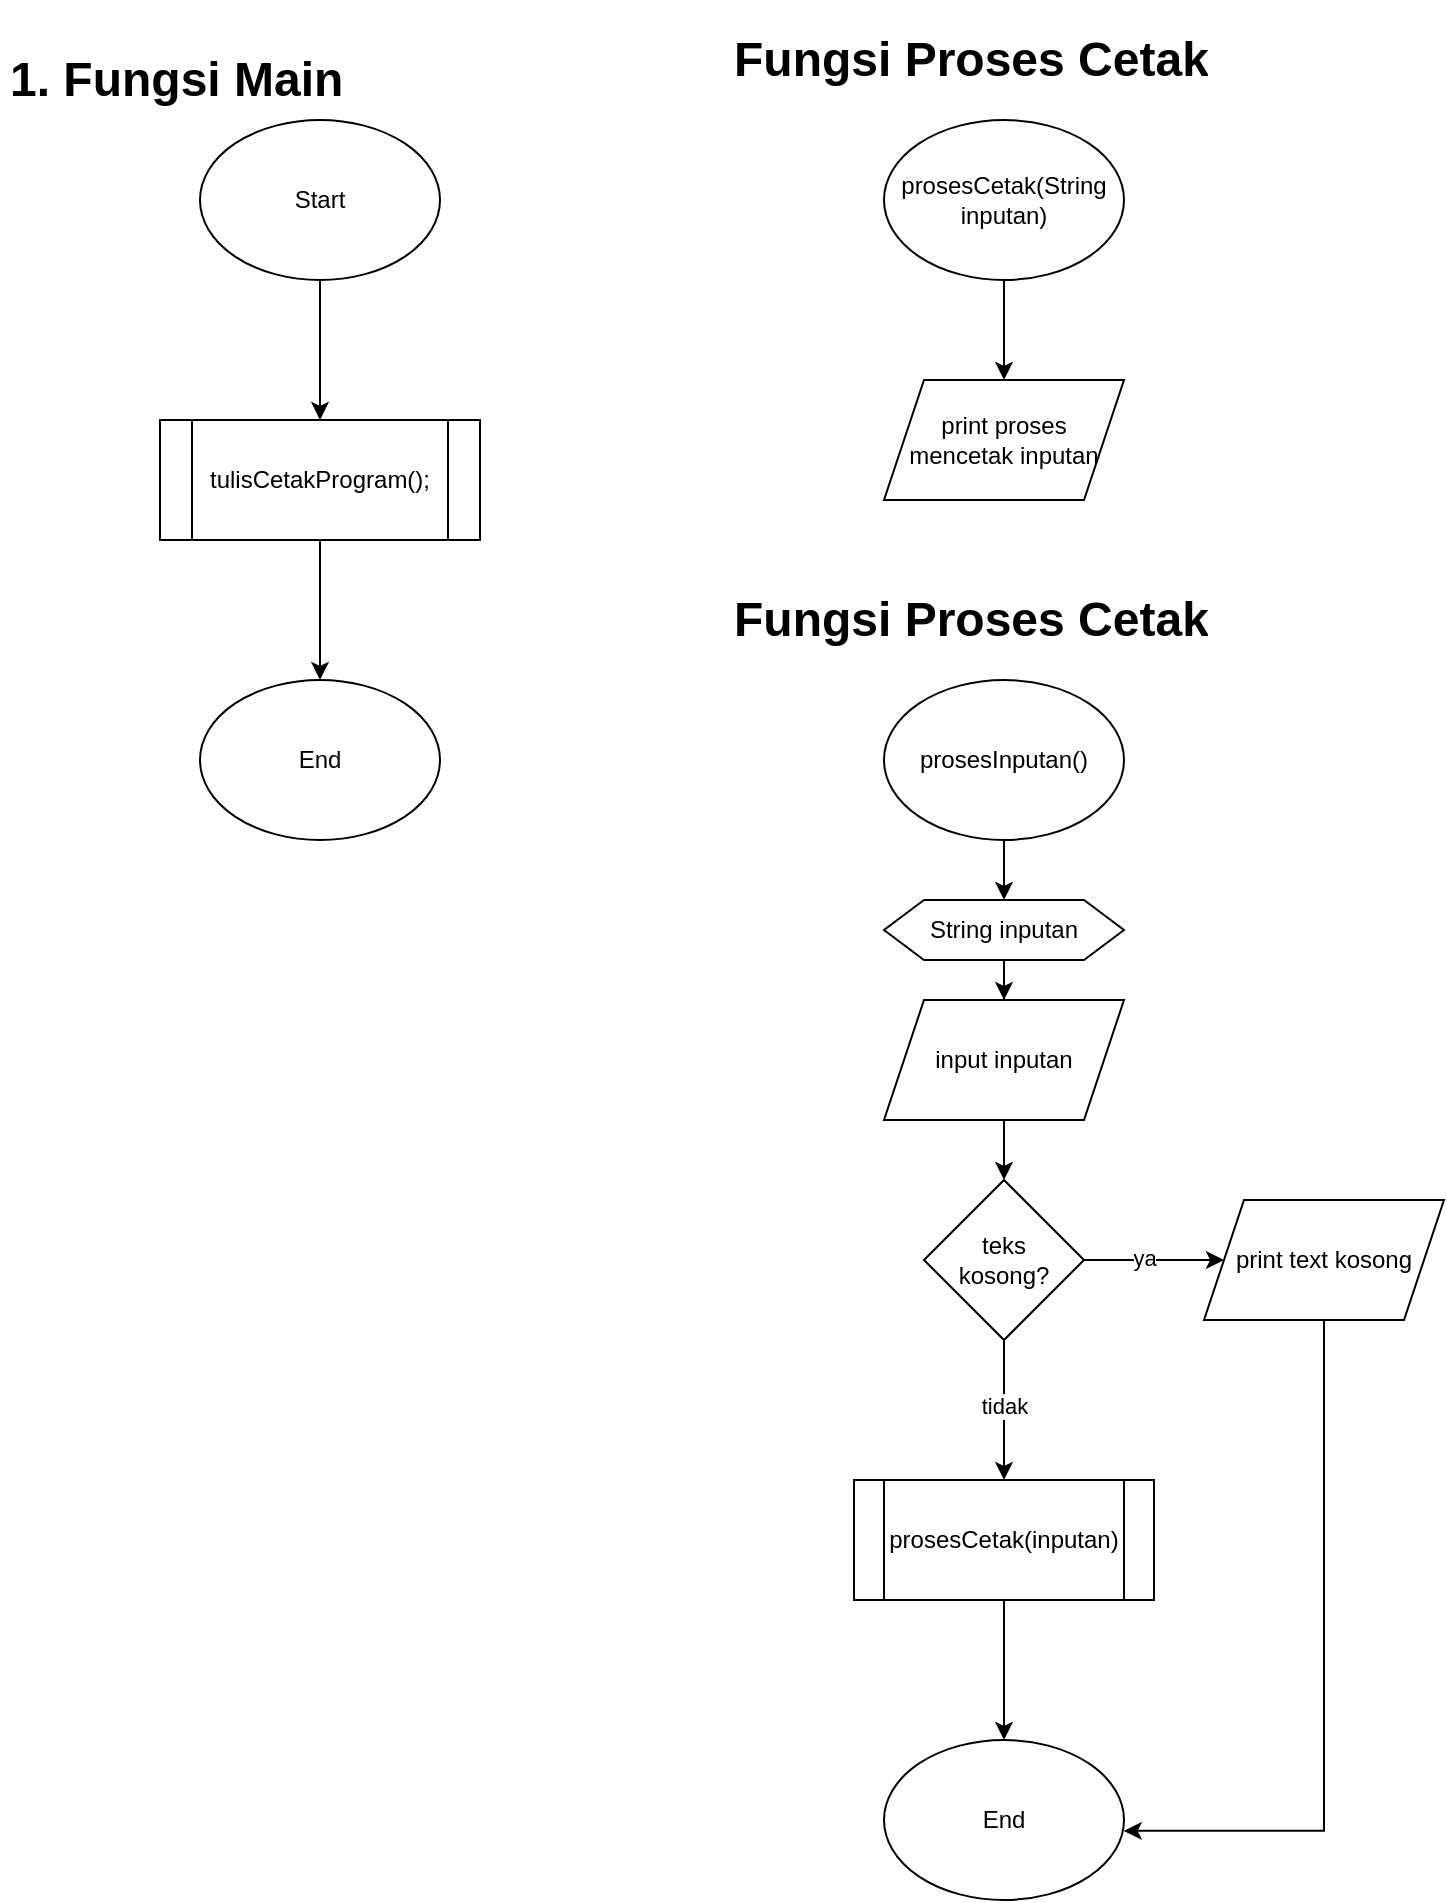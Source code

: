 <mxfile version="22.1.3" type="device" pages="2">
  <diagram id="C5RBs43oDa-KdzZeNtuy" name="Soal 1">
    <mxGraphModel dx="474" dy="793" grid="1" gridSize="10" guides="1" tooltips="1" connect="1" arrows="1" fold="1" page="1" pageScale="1" pageWidth="827" pageHeight="1169" math="0" shadow="0">
      <root>
        <mxCell id="WIyWlLk6GJQsqaUBKTNV-0" />
        <mxCell id="WIyWlLk6GJQsqaUBKTNV-1" parent="WIyWlLk6GJQsqaUBKTNV-0" />
        <mxCell id="y5FKjUyH2RW9Wpgmu9gu-2" value="" style="edgeStyle=orthogonalEdgeStyle;rounded=0;orthogonalLoop=1;jettySize=auto;html=1;" parent="WIyWlLk6GJQsqaUBKTNV-1" source="y5FKjUyH2RW9Wpgmu9gu-0" target="y5FKjUyH2RW9Wpgmu9gu-1" edge="1">
          <mxGeometry relative="1" as="geometry" />
        </mxCell>
        <mxCell id="y5FKjUyH2RW9Wpgmu9gu-0" value="Start" style="ellipse;whiteSpace=wrap;html=1;" parent="WIyWlLk6GJQsqaUBKTNV-1" vertex="1">
          <mxGeometry x="118" y="60" width="120" height="80" as="geometry" />
        </mxCell>
        <mxCell id="y5FKjUyH2RW9Wpgmu9gu-4" value="" style="edgeStyle=orthogonalEdgeStyle;rounded=0;orthogonalLoop=1;jettySize=auto;html=1;" parent="WIyWlLk6GJQsqaUBKTNV-1" source="y5FKjUyH2RW9Wpgmu9gu-1" target="y5FKjUyH2RW9Wpgmu9gu-3" edge="1">
          <mxGeometry relative="1" as="geometry" />
        </mxCell>
        <mxCell id="y5FKjUyH2RW9Wpgmu9gu-1" value="tulisCetakProgram();" style="shape=process;whiteSpace=wrap;html=1;backgroundOutline=1;" parent="WIyWlLk6GJQsqaUBKTNV-1" vertex="1">
          <mxGeometry x="98" y="210" width="160" height="60" as="geometry" />
        </mxCell>
        <mxCell id="y5FKjUyH2RW9Wpgmu9gu-3" value="End" style="ellipse;whiteSpace=wrap;html=1;" parent="WIyWlLk6GJQsqaUBKTNV-1" vertex="1">
          <mxGeometry x="118" y="340" width="120" height="80" as="geometry" />
        </mxCell>
        <mxCell id="y5FKjUyH2RW9Wpgmu9gu-5" value="&lt;h1&gt;1. Fungsi Main&lt;/h1&gt;" style="text;html=1;strokeColor=none;fillColor=none;spacing=5;spacingTop=-20;whiteSpace=wrap;overflow=hidden;rounded=0;" parent="WIyWlLk6GJQsqaUBKTNV-1" vertex="1">
          <mxGeometry x="18" y="20" width="190" height="40" as="geometry" />
        </mxCell>
        <mxCell id="y5FKjUyH2RW9Wpgmu9gu-8" value="" style="edgeStyle=orthogonalEdgeStyle;rounded=0;orthogonalLoop=1;jettySize=auto;html=1;" parent="WIyWlLk6GJQsqaUBKTNV-1" source="y5FKjUyH2RW9Wpgmu9gu-6" target="y5FKjUyH2RW9Wpgmu9gu-7" edge="1">
          <mxGeometry relative="1" as="geometry" />
        </mxCell>
        <mxCell id="y5FKjUyH2RW9Wpgmu9gu-6" value="prosesCetak(String inputan)" style="ellipse;whiteSpace=wrap;html=1;" parent="WIyWlLk6GJQsqaUBKTNV-1" vertex="1">
          <mxGeometry x="460" y="60" width="120" height="80" as="geometry" />
        </mxCell>
        <mxCell id="y5FKjUyH2RW9Wpgmu9gu-7" value="print proses mencetak inputan" style="shape=parallelogram;perimeter=parallelogramPerimeter;whiteSpace=wrap;html=1;fixedSize=1;" parent="WIyWlLk6GJQsqaUBKTNV-1" vertex="1">
          <mxGeometry x="460" y="190" width="120" height="60" as="geometry" />
        </mxCell>
        <mxCell id="y5FKjUyH2RW9Wpgmu9gu-9" value="&lt;h1&gt;Fungsi Proses Cetak&lt;/h1&gt;" style="text;html=1;strokeColor=none;fillColor=none;spacing=5;spacingTop=-20;whiteSpace=wrap;overflow=hidden;rounded=0;" parent="WIyWlLk6GJQsqaUBKTNV-1" vertex="1">
          <mxGeometry x="380" y="10" width="300" height="40" as="geometry" />
        </mxCell>
        <mxCell id="y5FKjUyH2RW9Wpgmu9gu-10" value="&lt;h1&gt;Fungsi Proses Cetak&lt;/h1&gt;" style="text;html=1;strokeColor=none;fillColor=none;spacing=5;spacingTop=-20;whiteSpace=wrap;overflow=hidden;rounded=0;" parent="WIyWlLk6GJQsqaUBKTNV-1" vertex="1">
          <mxGeometry x="380" y="290" width="300" height="40" as="geometry" />
        </mxCell>
        <mxCell id="y5FKjUyH2RW9Wpgmu9gu-13" value="" style="edgeStyle=orthogonalEdgeStyle;rounded=0;orthogonalLoop=1;jettySize=auto;html=1;entryX=0.5;entryY=0;entryDx=0;entryDy=0;" parent="WIyWlLk6GJQsqaUBKTNV-1" source="y5FKjUyH2RW9Wpgmu9gu-11" target="y5FKjUyH2RW9Wpgmu9gu-14" edge="1">
          <mxGeometry relative="1" as="geometry">
            <mxPoint x="520" y="450" as="targetPoint" />
          </mxGeometry>
        </mxCell>
        <mxCell id="y5FKjUyH2RW9Wpgmu9gu-11" value="prosesInputan()" style="ellipse;whiteSpace=wrap;html=1;" parent="WIyWlLk6GJQsqaUBKTNV-1" vertex="1">
          <mxGeometry x="460" y="340" width="120" height="80" as="geometry" />
        </mxCell>
        <mxCell id="y5FKjUyH2RW9Wpgmu9gu-16" value="" style="edgeStyle=orthogonalEdgeStyle;rounded=0;orthogonalLoop=1;jettySize=auto;html=1;" parent="WIyWlLk6GJQsqaUBKTNV-1" source="y5FKjUyH2RW9Wpgmu9gu-14" target="y5FKjUyH2RW9Wpgmu9gu-15" edge="1">
          <mxGeometry relative="1" as="geometry" />
        </mxCell>
        <mxCell id="y5FKjUyH2RW9Wpgmu9gu-14" value="String inputan" style="shape=hexagon;perimeter=hexagonPerimeter2;whiteSpace=wrap;html=1;fixedSize=1;" parent="WIyWlLk6GJQsqaUBKTNV-1" vertex="1">
          <mxGeometry x="460" y="450" width="120" height="30" as="geometry" />
        </mxCell>
        <mxCell id="y5FKjUyH2RW9Wpgmu9gu-18" value="" style="edgeStyle=orthogonalEdgeStyle;rounded=0;orthogonalLoop=1;jettySize=auto;html=1;" parent="WIyWlLk6GJQsqaUBKTNV-1" source="y5FKjUyH2RW9Wpgmu9gu-15" target="y5FKjUyH2RW9Wpgmu9gu-17" edge="1">
          <mxGeometry relative="1" as="geometry" />
        </mxCell>
        <mxCell id="y5FKjUyH2RW9Wpgmu9gu-15" value="input inputan" style="shape=parallelogram;perimeter=parallelogramPerimeter;whiteSpace=wrap;html=1;fixedSize=1;" parent="WIyWlLk6GJQsqaUBKTNV-1" vertex="1">
          <mxGeometry x="460" y="500" width="120" height="60" as="geometry" />
        </mxCell>
        <mxCell id="y5FKjUyH2RW9Wpgmu9gu-20" value="" style="edgeStyle=orthogonalEdgeStyle;rounded=0;orthogonalLoop=1;jettySize=auto;html=1;" parent="WIyWlLk6GJQsqaUBKTNV-1" source="y5FKjUyH2RW9Wpgmu9gu-17" target="y5FKjUyH2RW9Wpgmu9gu-19" edge="1">
          <mxGeometry relative="1" as="geometry" />
        </mxCell>
        <mxCell id="y5FKjUyH2RW9Wpgmu9gu-21" value="ya" style="edgeLabel;html=1;align=center;verticalAlign=middle;resizable=0;points=[];" parent="y5FKjUyH2RW9Wpgmu9gu-20" vertex="1" connectable="0">
          <mxGeometry x="-0.137" y="1" relative="1" as="geometry">
            <mxPoint as="offset" />
          </mxGeometry>
        </mxCell>
        <mxCell id="y5FKjUyH2RW9Wpgmu9gu-25" value="" style="edgeStyle=orthogonalEdgeStyle;rounded=0;orthogonalLoop=1;jettySize=auto;html=1;" parent="WIyWlLk6GJQsqaUBKTNV-1" source="y5FKjUyH2RW9Wpgmu9gu-17" target="y5FKjUyH2RW9Wpgmu9gu-24" edge="1">
          <mxGeometry relative="1" as="geometry" />
        </mxCell>
        <mxCell id="y5FKjUyH2RW9Wpgmu9gu-26" value="tidak" style="edgeLabel;html=1;align=center;verticalAlign=middle;resizable=0;points=[];" parent="y5FKjUyH2RW9Wpgmu9gu-25" vertex="1" connectable="0">
          <mxGeometry x="-0.056" relative="1" as="geometry">
            <mxPoint as="offset" />
          </mxGeometry>
        </mxCell>
        <mxCell id="y5FKjUyH2RW9Wpgmu9gu-17" value="teks &lt;br&gt;kosong?" style="rhombus;whiteSpace=wrap;html=1;" parent="WIyWlLk6GJQsqaUBKTNV-1" vertex="1">
          <mxGeometry x="480" y="590" width="80" height="80" as="geometry" />
        </mxCell>
        <mxCell id="y5FKjUyH2RW9Wpgmu9gu-19" value="print text kosong" style="shape=parallelogram;perimeter=parallelogramPerimeter;whiteSpace=wrap;html=1;fixedSize=1;" parent="WIyWlLk6GJQsqaUBKTNV-1" vertex="1">
          <mxGeometry x="620" y="600" width="120" height="60" as="geometry" />
        </mxCell>
        <mxCell id="y5FKjUyH2RW9Wpgmu9gu-28" style="edgeStyle=orthogonalEdgeStyle;rounded=0;orthogonalLoop=1;jettySize=auto;html=1;entryX=0.5;entryY=0;entryDx=0;entryDy=0;" parent="WIyWlLk6GJQsqaUBKTNV-1" source="y5FKjUyH2RW9Wpgmu9gu-24" target="y5FKjUyH2RW9Wpgmu9gu-27" edge="1">
          <mxGeometry relative="1" as="geometry" />
        </mxCell>
        <mxCell id="y5FKjUyH2RW9Wpgmu9gu-24" value="prosesCetak(inputan)" style="shape=process;whiteSpace=wrap;html=1;backgroundOutline=1;" parent="WIyWlLk6GJQsqaUBKTNV-1" vertex="1">
          <mxGeometry x="445" y="740" width="150" height="60" as="geometry" />
        </mxCell>
        <mxCell id="y5FKjUyH2RW9Wpgmu9gu-27" value="End" style="ellipse;whiteSpace=wrap;html=1;" parent="WIyWlLk6GJQsqaUBKTNV-1" vertex="1">
          <mxGeometry x="460" y="870" width="120" height="80" as="geometry" />
        </mxCell>
        <mxCell id="y5FKjUyH2RW9Wpgmu9gu-29" style="edgeStyle=orthogonalEdgeStyle;rounded=0;orthogonalLoop=1;jettySize=auto;html=1;entryX=0.999;entryY=0.568;entryDx=0;entryDy=0;entryPerimeter=0;" parent="WIyWlLk6GJQsqaUBKTNV-1" source="y5FKjUyH2RW9Wpgmu9gu-19" target="y5FKjUyH2RW9Wpgmu9gu-27" edge="1">
          <mxGeometry relative="1" as="geometry">
            <Array as="points">
              <mxPoint x="680" y="915" />
            </Array>
          </mxGeometry>
        </mxCell>
      </root>
    </mxGraphModel>
  </diagram>
  <diagram name="Soal 2" id="UpCRgoLP9EMDievpy5rd">
    <mxGraphModel dx="339" dy="566" grid="1" gridSize="10" guides="1" tooltips="1" connect="1" arrows="1" fold="1" page="1" pageScale="1" pageWidth="850" pageHeight="1400" math="0" shadow="0">
      <root>
        <mxCell id="UQOPfPNxJdvIHZzvTJ9f-0" />
        <mxCell id="UQOPfPNxJdvIHZzvTJ9f-1" parent="UQOPfPNxJdvIHZzvTJ9f-0" />
        <mxCell id="y8yrGm19yzzvDwm8yvpf-2" value="" style="edgeStyle=orthogonalEdgeStyle;rounded=0;orthogonalLoop=1;jettySize=auto;html=1;fillColor=#d5e8d4;strokeColor=#82b366;" parent="UQOPfPNxJdvIHZzvTJ9f-1" source="rkqfqKmjDWkPkMArvd6q-0" target="y8yrGm19yzzvDwm8yvpf-1" edge="1">
          <mxGeometry relative="1" as="geometry" />
        </mxCell>
        <mxCell id="rkqfqKmjDWkPkMArvd6q-0" value="Start" style="ellipse;whiteSpace=wrap;html=1;fillColor=#d5e8d4;strokeColor=#82b366;" parent="UQOPfPNxJdvIHZzvTJ9f-1" vertex="1">
          <mxGeometry x="110" y="90" width="120" height="80" as="geometry" />
        </mxCell>
        <mxCell id="y8yrGm19yzzvDwm8yvpf-0" value="&lt;h1&gt;2. Fungsi Main&lt;/h1&gt;" style="text;html=1;strokeColor=none;fillColor=none;spacing=5;spacingTop=-20;whiteSpace=wrap;overflow=hidden;rounded=0;" parent="UQOPfPNxJdvIHZzvTJ9f-1" vertex="1">
          <mxGeometry x="18" y="20" width="190" height="40" as="geometry" />
        </mxCell>
        <mxCell id="y8yrGm19yzzvDwm8yvpf-4" value="" style="edgeStyle=orthogonalEdgeStyle;rounded=0;orthogonalLoop=1;jettySize=auto;html=1;fillColor=#d5e8d4;strokeColor=#82b366;" parent="UQOPfPNxJdvIHZzvTJ9f-1" source="y8yrGm19yzzvDwm8yvpf-1" target="y8yrGm19yzzvDwm8yvpf-3" edge="1">
          <mxGeometry relative="1" as="geometry" />
        </mxCell>
        <mxCell id="y8yrGm19yzzvDwm8yvpf-1" value="int nilaiSiswa[][]&amp;nbsp;&lt;br&gt;= new int [5][7]" style="shape=hexagon;perimeter=hexagonPerimeter2;whiteSpace=wrap;html=1;fixedSize=1;fillColor=#d5e8d4;strokeColor=#82b366;" parent="UQOPfPNxJdvIHZzvTJ9f-1" vertex="1">
          <mxGeometry x="110" y="230" width="120" height="80" as="geometry" />
        </mxCell>
        <mxCell id="y8yrGm19yzzvDwm8yvpf-6" value="" style="edgeStyle=orthogonalEdgeStyle;rounded=0;orthogonalLoop=1;jettySize=auto;html=1;fillColor=#d5e8d4;strokeColor=#82b366;" parent="UQOPfPNxJdvIHZzvTJ9f-1" source="y8yrGm19yzzvDwm8yvpf-3" target="y8yrGm19yzzvDwm8yvpf-5" edge="1">
          <mxGeometry relative="1" as="geometry" />
        </mxCell>
        <mxCell id="y8yrGm19yzzvDwm8yvpf-3" value="inputNilaiSiswa&lt;br&gt;(nilaiSiswa, sc)" style="shape=process;whiteSpace=wrap;html=1;backgroundOutline=1;fillColor=#d5e8d4;strokeColor=#82b366;" parent="UQOPfPNxJdvIHZzvTJ9f-1" vertex="1">
          <mxGeometry x="110" y="350" width="120" height="60" as="geometry" />
        </mxCell>
        <mxCell id="y8yrGm19yzzvDwm8yvpf-8" value="" style="edgeStyle=orthogonalEdgeStyle;rounded=0;orthogonalLoop=1;jettySize=auto;html=1;fillColor=#d5e8d4;strokeColor=#82b366;" parent="UQOPfPNxJdvIHZzvTJ9f-1" source="y8yrGm19yzzvDwm8yvpf-5" target="y8yrGm19yzzvDwm8yvpf-7" edge="1">
          <mxGeometry relative="1" as="geometry" />
        </mxCell>
        <mxCell id="y8yrGm19yzzvDwm8yvpf-5" value="tampilkanDaftarNilai&lt;br&gt;(nilaiSiswa)" style="shape=process;whiteSpace=wrap;html=1;backgroundOutline=1;fillColor=#d5e8d4;strokeColor=#82b366;" parent="UQOPfPNxJdvIHZzvTJ9f-1" vertex="1">
          <mxGeometry x="95" y="440" width="150" height="60" as="geometry" />
        </mxCell>
        <mxCell id="y8yrGm19yzzvDwm8yvpf-10" value="" style="edgeStyle=orthogonalEdgeStyle;rounded=0;orthogonalLoop=1;jettySize=auto;html=1;fillColor=#d5e8d4;strokeColor=#82b366;" parent="UQOPfPNxJdvIHZzvTJ9f-1" source="y8yrGm19yzzvDwm8yvpf-7" target="y8yrGm19yzzvDwm8yvpf-9" edge="1">
          <mxGeometry relative="1" as="geometry" />
        </mxCell>
        <mxCell id="y8yrGm19yzzvDwm8yvpf-7" value="cariHariTertinggi&lt;br&gt;(nilaiSiswa)" style="shape=process;whiteSpace=wrap;html=1;backgroundOutline=1;fillColor=#d5e8d4;strokeColor=#82b366;" parent="UQOPfPNxJdvIHZzvTJ9f-1" vertex="1">
          <mxGeometry x="95" y="540" width="150" height="60" as="geometry" />
        </mxCell>
        <mxCell id="y8yrGm19yzzvDwm8yvpf-12" value="" style="edgeStyle=orthogonalEdgeStyle;rounded=0;orthogonalLoop=1;jettySize=auto;html=1;fillColor=#d5e8d4;strokeColor=#82b366;" parent="UQOPfPNxJdvIHZzvTJ9f-1" source="y8yrGm19yzzvDwm8yvpf-9" target="y8yrGm19yzzvDwm8yvpf-11" edge="1">
          <mxGeometry relative="1" as="geometry" />
        </mxCell>
        <mxCell id="y8yrGm19yzzvDwm8yvpf-9" value="tampilkanNilaiTertinggi&lt;br&gt;(nilaiSiswa)" style="shape=process;whiteSpace=wrap;html=1;backgroundOutline=1;fillColor=#d5e8d4;strokeColor=#82b366;" parent="UQOPfPNxJdvIHZzvTJ9f-1" vertex="1">
          <mxGeometry x="87.5" y="630" width="165" height="60" as="geometry" />
        </mxCell>
        <mxCell id="y8yrGm19yzzvDwm8yvpf-11" value="End" style="ellipse;whiteSpace=wrap;html=1;fillColor=#d5e8d4;strokeColor=#82b366;" parent="UQOPfPNxJdvIHZzvTJ9f-1" vertex="1">
          <mxGeometry x="110" y="730" width="120" height="80" as="geometry" />
        </mxCell>
        <mxCell id="y8yrGm19yzzvDwm8yvpf-13" value="&lt;h1&gt;Fungsi inputNilaiSiswa&lt;/h1&gt;" style="text;html=1;strokeColor=none;fillColor=none;spacing=5;spacingTop=-20;whiteSpace=wrap;overflow=hidden;rounded=0;" parent="UQOPfPNxJdvIHZzvTJ9f-1" vertex="1">
          <mxGeometry x="340" y="20" width="190" height="70" as="geometry" />
        </mxCell>
        <mxCell id="y8yrGm19yzzvDwm8yvpf-16" value="" style="edgeStyle=orthogonalEdgeStyle;rounded=0;orthogonalLoop=1;jettySize=auto;html=1;" parent="UQOPfPNxJdvIHZzvTJ9f-1" source="y8yrGm19yzzvDwm8yvpf-14" target="y8yrGm19yzzvDwm8yvpf-15" edge="1">
          <mxGeometry relative="1" as="geometry" />
        </mxCell>
        <mxCell id="y8yrGm19yzzvDwm8yvpf-14" value="inputNilaiSiswa&lt;br style=&quot;border-color: var(--border-color);&quot;&gt;(int[][]nilaiSiswa, Scanner sc)" style="ellipse;whiteSpace=wrap;html=1;" parent="UQOPfPNxJdvIHZzvTJ9f-1" vertex="1">
          <mxGeometry x="410" y="90" width="150" height="100" as="geometry" />
        </mxCell>
        <mxCell id="y8yrGm19yzzvDwm8yvpf-19" value="" style="edgeStyle=orthogonalEdgeStyle;rounded=0;orthogonalLoop=1;jettySize=auto;html=1;" parent="UQOPfPNxJdvIHZzvTJ9f-1" source="y8yrGm19yzzvDwm8yvpf-15" target="y8yrGm19yzzvDwm8yvpf-17" edge="1">
          <mxGeometry relative="1" as="geometry" />
        </mxCell>
        <mxCell id="y8yrGm19yzzvDwm8yvpf-15" value="int i = 0" style="rounded=0;whiteSpace=wrap;html=1;" parent="UQOPfPNxJdvIHZzvTJ9f-1" vertex="1">
          <mxGeometry x="425" y="210" width="120" height="30" as="geometry" />
        </mxCell>
        <mxCell id="y8yrGm19yzzvDwm8yvpf-21" value="" style="edgeStyle=orthogonalEdgeStyle;rounded=0;orthogonalLoop=1;jettySize=auto;html=1;" parent="UQOPfPNxJdvIHZzvTJ9f-1" source="y8yrGm19yzzvDwm8yvpf-17" target="y8yrGm19yzzvDwm8yvpf-20" edge="1">
          <mxGeometry relative="1" as="geometry" />
        </mxCell>
        <mxCell id="y8yrGm19yzzvDwm8yvpf-17" value="" style="ellipse;whiteSpace=wrap;html=1;aspect=fixed;" parent="UQOPfPNxJdvIHZzvTJ9f-1" vertex="1">
          <mxGeometry x="470" y="270" width="30" height="30" as="geometry" />
        </mxCell>
        <mxCell id="y8yrGm19yzzvDwm8yvpf-23" value="" style="edgeStyle=orthogonalEdgeStyle;rounded=0;orthogonalLoop=1;jettySize=auto;html=1;" parent="UQOPfPNxJdvIHZzvTJ9f-1" source="y8yrGm19yzzvDwm8yvpf-20" target="y8yrGm19yzzvDwm8yvpf-22" edge="1">
          <mxGeometry relative="1" as="geometry" />
        </mxCell>
        <mxCell id="y8yrGm19yzzvDwm8yvpf-20" value="i &amp;lt; &lt;br&gt;nilaiSiswa&lt;br&gt;.length" style="rhombus;whiteSpace=wrap;html=1;" parent="UQOPfPNxJdvIHZzvTJ9f-1" vertex="1">
          <mxGeometry x="445" y="320" width="80" height="80" as="geometry" />
        </mxCell>
        <mxCell id="y8yrGm19yzzvDwm8yvpf-26" value="" style="edgeStyle=orthogonalEdgeStyle;rounded=0;orthogonalLoop=1;jettySize=auto;html=1;" parent="UQOPfPNxJdvIHZzvTJ9f-1" source="y8yrGm19yzzvDwm8yvpf-22" target="y8yrGm19yzzvDwm8yvpf-25" edge="1">
          <mxGeometry relative="1" as="geometry" />
        </mxCell>
        <mxCell id="y8yrGm19yzzvDwm8yvpf-22" value="input nilai siswa" style="shape=parallelogram;perimeter=parallelogramPerimeter;whiteSpace=wrap;html=1;fixedSize=1;" parent="UQOPfPNxJdvIHZzvTJ9f-1" vertex="1">
          <mxGeometry x="425" y="420" width="120" height="60" as="geometry" />
        </mxCell>
        <mxCell id="y8yrGm19yzzvDwm8yvpf-27" style="edgeStyle=orthogonalEdgeStyle;rounded=0;orthogonalLoop=1;jettySize=auto;html=1;entryX=0;entryY=0.5;entryDx=0;entryDy=0;" parent="UQOPfPNxJdvIHZzvTJ9f-1" source="y8yrGm19yzzvDwm8yvpf-25" target="y8yrGm19yzzvDwm8yvpf-17" edge="1">
          <mxGeometry relative="1" as="geometry">
            <Array as="points">
              <mxPoint x="405" y="515" />
              <mxPoint x="405" y="285" />
            </Array>
          </mxGeometry>
        </mxCell>
        <mxCell id="y8yrGm19yzzvDwm8yvpf-25" value="i++" style="rounded=0;whiteSpace=wrap;html=1;" parent="UQOPfPNxJdvIHZzvTJ9f-1" vertex="1">
          <mxGeometry x="425" y="500" width="120" height="30" as="geometry" />
        </mxCell>
        <mxCell id="y8yrGm19yzzvDwm8yvpf-28" value="&lt;h1&gt;Fungsi inputNilaiSiswa&lt;/h1&gt;" style="text;html=1;strokeColor=none;fillColor=none;spacing=5;spacingTop=-20;whiteSpace=wrap;overflow=hidden;rounded=0;" parent="UQOPfPNxJdvIHZzvTJ9f-1" vertex="1">
          <mxGeometry x="660" y="10" width="190" height="70" as="geometry" />
        </mxCell>
        <mxCell id="y8yrGm19yzzvDwm8yvpf-29" value="" style="edgeStyle=orthogonalEdgeStyle;rounded=0;orthogonalLoop=1;jettySize=auto;html=1;" parent="UQOPfPNxJdvIHZzvTJ9f-1" source="y8yrGm19yzzvDwm8yvpf-30" target="y8yrGm19yzzvDwm8yvpf-32" edge="1">
          <mxGeometry relative="1" as="geometry" />
        </mxCell>
        <mxCell id="y8yrGm19yzzvDwm8yvpf-30" value="tampilkanDaftarNilai&lt;br style=&quot;border-color: var(--border-color);&quot;&gt;(int[][]nilaiSiswa)" style="ellipse;whiteSpace=wrap;html=1;" parent="UQOPfPNxJdvIHZzvTJ9f-1" vertex="1">
          <mxGeometry x="682.5" y="80" width="150" height="100" as="geometry" />
        </mxCell>
        <mxCell id="y8yrGm19yzzvDwm8yvpf-31" value="" style="edgeStyle=orthogonalEdgeStyle;rounded=0;orthogonalLoop=1;jettySize=auto;html=1;" parent="UQOPfPNxJdvIHZzvTJ9f-1" source="y8yrGm19yzzvDwm8yvpf-32" target="y8yrGm19yzzvDwm8yvpf-34" edge="1">
          <mxGeometry relative="1" as="geometry" />
        </mxCell>
        <mxCell id="y8yrGm19yzzvDwm8yvpf-32" value="int i = 0" style="rounded=0;whiteSpace=wrap;html=1;" parent="UQOPfPNxJdvIHZzvTJ9f-1" vertex="1">
          <mxGeometry x="697.5" y="200" width="120" height="30" as="geometry" />
        </mxCell>
        <mxCell id="y8yrGm19yzzvDwm8yvpf-33" value="" style="edgeStyle=orthogonalEdgeStyle;rounded=0;orthogonalLoop=1;jettySize=auto;html=1;" parent="UQOPfPNxJdvIHZzvTJ9f-1" source="y8yrGm19yzzvDwm8yvpf-34" target="y8yrGm19yzzvDwm8yvpf-36" edge="1">
          <mxGeometry relative="1" as="geometry" />
        </mxCell>
        <mxCell id="y8yrGm19yzzvDwm8yvpf-34" value="" style="ellipse;whiteSpace=wrap;html=1;aspect=fixed;" parent="UQOPfPNxJdvIHZzvTJ9f-1" vertex="1">
          <mxGeometry x="742.5" y="260" width="30" height="30" as="geometry" />
        </mxCell>
        <mxCell id="y8yrGm19yzzvDwm8yvpf-35" value="" style="edgeStyle=orthogonalEdgeStyle;rounded=0;orthogonalLoop=1;jettySize=auto;html=1;" parent="UQOPfPNxJdvIHZzvTJ9f-1" source="y8yrGm19yzzvDwm8yvpf-36" target="y8yrGm19yzzvDwm8yvpf-38" edge="1">
          <mxGeometry relative="1" as="geometry" />
        </mxCell>
        <mxCell id="y8yrGm19yzzvDwm8yvpf-36" value="i &amp;lt; &lt;br&gt;nilaiSiswa&lt;br&gt;.length" style="rhombus;whiteSpace=wrap;html=1;" parent="UQOPfPNxJdvIHZzvTJ9f-1" vertex="1">
          <mxGeometry x="717.5" y="310" width="80" height="80" as="geometry" />
        </mxCell>
        <mxCell id="y8yrGm19yzzvDwm8yvpf-44" value="" style="edgeStyle=orthogonalEdgeStyle;rounded=0;orthogonalLoop=1;jettySize=auto;html=1;" parent="UQOPfPNxJdvIHZzvTJ9f-1" source="y8yrGm19yzzvDwm8yvpf-38" target="y8yrGm19yzzvDwm8yvpf-43" edge="1">
          <mxGeometry relative="1" as="geometry" />
        </mxCell>
        <mxCell id="y8yrGm19yzzvDwm8yvpf-38" value="print siswa &lt;br&gt;ke-(i+1)" style="shape=parallelogram;perimeter=parallelogramPerimeter;whiteSpace=wrap;html=1;fixedSize=1;" parent="UQOPfPNxJdvIHZzvTJ9f-1" vertex="1">
          <mxGeometry x="697.5" y="410" width="120" height="60" as="geometry" />
        </mxCell>
        <mxCell id="y8yrGm19yzzvDwm8yvpf-39" style="edgeStyle=orthogonalEdgeStyle;rounded=0;orthogonalLoop=1;jettySize=auto;html=1;entryX=0;entryY=0.5;entryDx=0;entryDy=0;" parent="UQOPfPNxJdvIHZzvTJ9f-1" source="y8yrGm19yzzvDwm8yvpf-40" target="y8yrGm19yzzvDwm8yvpf-34" edge="1">
          <mxGeometry relative="1" as="geometry">
            <Array as="points">
              <mxPoint x="680" y="875" />
              <mxPoint x="680" y="275" />
            </Array>
          </mxGeometry>
        </mxCell>
        <mxCell id="y8yrGm19yzzvDwm8yvpf-40" value="i++" style="rounded=0;whiteSpace=wrap;html=1;" parent="UQOPfPNxJdvIHZzvTJ9f-1" vertex="1">
          <mxGeometry x="697.5" y="860" width="120" height="30" as="geometry" />
        </mxCell>
        <mxCell id="y8yrGm19yzzvDwm8yvpf-46" value="" style="edgeStyle=orthogonalEdgeStyle;rounded=0;orthogonalLoop=1;jettySize=auto;html=1;" parent="UQOPfPNxJdvIHZzvTJ9f-1" source="y8yrGm19yzzvDwm8yvpf-43" target="y8yrGm19yzzvDwm8yvpf-45" edge="1">
          <mxGeometry relative="1" as="geometry" />
        </mxCell>
        <mxCell id="y8yrGm19yzzvDwm8yvpf-43" value="int j = 0" style="rounded=0;whiteSpace=wrap;html=1;" parent="UQOPfPNxJdvIHZzvTJ9f-1" vertex="1">
          <mxGeometry x="697.5" y="500" width="120" height="30" as="geometry" />
        </mxCell>
        <mxCell id="y8yrGm19yzzvDwm8yvpf-48" value="" style="edgeStyle=orthogonalEdgeStyle;rounded=0;orthogonalLoop=1;jettySize=auto;html=1;" parent="UQOPfPNxJdvIHZzvTJ9f-1" source="y8yrGm19yzzvDwm8yvpf-45" target="y8yrGm19yzzvDwm8yvpf-47" edge="1">
          <mxGeometry relative="1" as="geometry" />
        </mxCell>
        <mxCell id="y8yrGm19yzzvDwm8yvpf-45" value="" style="ellipse;whiteSpace=wrap;html=1;aspect=fixed;" parent="UQOPfPNxJdvIHZzvTJ9f-1" vertex="1">
          <mxGeometry x="742.5" y="550" width="30" height="30" as="geometry" />
        </mxCell>
        <mxCell id="y8yrGm19yzzvDwm8yvpf-50" value="" style="edgeStyle=orthogonalEdgeStyle;rounded=0;orthogonalLoop=1;jettySize=auto;html=1;" parent="UQOPfPNxJdvIHZzvTJ9f-1" source="y8yrGm19yzzvDwm8yvpf-47" target="y8yrGm19yzzvDwm8yvpf-49" edge="1">
          <mxGeometry relative="1" as="geometry" />
        </mxCell>
        <mxCell id="y8yrGm19yzzvDwm8yvpf-47" value="j&amp;lt;&lt;br&gt;nilaiSiswa[i].&lt;br&gt;length" style="rhombus;whiteSpace=wrap;html=1;" parent="UQOPfPNxJdvIHZzvTJ9f-1" vertex="1">
          <mxGeometry x="717.5" y="600" width="80" height="80" as="geometry" />
        </mxCell>
        <mxCell id="y8yrGm19yzzvDwm8yvpf-52" value="" style="edgeStyle=orthogonalEdgeStyle;rounded=0;orthogonalLoop=1;jettySize=auto;html=1;" parent="UQOPfPNxJdvIHZzvTJ9f-1" source="y8yrGm19yzzvDwm8yvpf-49" target="y8yrGm19yzzvDwm8yvpf-51" edge="1">
          <mxGeometry relative="1" as="geometry" />
        </mxCell>
        <mxCell id="y8yrGm19yzzvDwm8yvpf-49" value="print nilai siswa" style="shape=parallelogram;perimeter=parallelogramPerimeter;whiteSpace=wrap;html=1;fixedSize=1;" parent="UQOPfPNxJdvIHZzvTJ9f-1" vertex="1">
          <mxGeometry x="697.5" y="710" width="120" height="60" as="geometry" />
        </mxCell>
        <mxCell id="y8yrGm19yzzvDwm8yvpf-53" style="edgeStyle=orthogonalEdgeStyle;rounded=0;orthogonalLoop=1;jettySize=auto;html=1;entryX=0;entryY=0.5;entryDx=0;entryDy=0;" parent="UQOPfPNxJdvIHZzvTJ9f-1" source="y8yrGm19yzzvDwm8yvpf-51" target="y8yrGm19yzzvDwm8yvpf-45" edge="1">
          <mxGeometry relative="1" as="geometry">
            <Array as="points">
              <mxPoint x="690" y="805" />
              <mxPoint x="690" y="565" />
            </Array>
          </mxGeometry>
        </mxCell>
        <mxCell id="y8yrGm19yzzvDwm8yvpf-51" value="j++" style="rounded=0;whiteSpace=wrap;html=1;" parent="UQOPfPNxJdvIHZzvTJ9f-1" vertex="1">
          <mxGeometry x="697.5" y="790" width="120" height="30" as="geometry" />
        </mxCell>
        <mxCell id="y8yrGm19yzzvDwm8yvpf-54" value="&lt;h1&gt;Fungsi cariHariTertinggi&lt;/h1&gt;" style="text;html=1;strokeColor=none;fillColor=none;spacing=5;spacingTop=-20;whiteSpace=wrap;overflow=hidden;rounded=0;" parent="UQOPfPNxJdvIHZzvTJ9f-1" vertex="1">
          <mxGeometry x="960" y="10" width="200" height="70" as="geometry" />
        </mxCell>
        <mxCell id="y8yrGm19yzzvDwm8yvpf-59" value="" style="edgeStyle=orthogonalEdgeStyle;rounded=0;orthogonalLoop=1;jettySize=auto;html=1;" parent="UQOPfPNxJdvIHZzvTJ9f-1" source="y8yrGm19yzzvDwm8yvpf-55" target="y8yrGm19yzzvDwm8yvpf-58" edge="1">
          <mxGeometry relative="1" as="geometry" />
        </mxCell>
        <mxCell id="y8yrGm19yzzvDwm8yvpf-55" value="int cariHariTertinggi&lt;br&gt;(int[][]nilaiSiswa)" style="ellipse;whiteSpace=wrap;html=1;" parent="UQOPfPNxJdvIHZzvTJ9f-1" vertex="1">
          <mxGeometry x="1000" y="90" width="120" height="80" as="geometry" />
        </mxCell>
        <mxCell id="y8yrGm19yzzvDwm8yvpf-61" value="" style="edgeStyle=orthogonalEdgeStyle;rounded=0;orthogonalLoop=1;jettySize=auto;html=1;" parent="UQOPfPNxJdvIHZzvTJ9f-1" source="y8yrGm19yzzvDwm8yvpf-58" target="y8yrGm19yzzvDwm8yvpf-60" edge="1">
          <mxGeometry relative="1" as="geometry" />
        </mxCell>
        <mxCell id="y8yrGm19yzzvDwm8yvpf-58" value="int nilaiTertinggi = Integer.MIN_VALUE, hariTertinggi = -1" style="shape=hexagon;perimeter=hexagonPerimeter2;whiteSpace=wrap;html=1;fixedSize=1;" parent="UQOPfPNxJdvIHZzvTJ9f-1" vertex="1">
          <mxGeometry x="1000" y="200" width="120" height="80" as="geometry" />
        </mxCell>
        <mxCell id="4eaHfMCuC3_v4QKk2YX0-2" value="" style="edgeStyle=orthogonalEdgeStyle;rounded=0;orthogonalLoop=1;jettySize=auto;html=1;" edge="1" parent="UQOPfPNxJdvIHZzvTJ9f-1" source="y8yrGm19yzzvDwm8yvpf-60" target="4eaHfMCuC3_v4QKk2YX0-1">
          <mxGeometry relative="1" as="geometry" />
        </mxCell>
        <mxCell id="y8yrGm19yzzvDwm8yvpf-60" value="int j = 0" style="rounded=0;whiteSpace=wrap;html=1;" parent="UQOPfPNxJdvIHZzvTJ9f-1" vertex="1">
          <mxGeometry x="1000" y="310" width="120" height="30" as="geometry" />
        </mxCell>
        <mxCell id="4eaHfMCuC3_v4QKk2YX0-4" value="" style="edgeStyle=orthogonalEdgeStyle;rounded=0;orthogonalLoop=1;jettySize=auto;html=1;" edge="1" parent="UQOPfPNxJdvIHZzvTJ9f-1" source="y8yrGm19yzzvDwm8yvpf-62" target="4eaHfMCuC3_v4QKk2YX0-0">
          <mxGeometry relative="1" as="geometry" />
        </mxCell>
        <mxCell id="4eaHfMCuC3_v4QKk2YX0-26" style="edgeStyle=orthogonalEdgeStyle;rounded=0;orthogonalLoop=1;jettySize=auto;html=1;entryX=0;entryY=0.5;entryDx=0;entryDy=0;jumpStyle=arc;" edge="1" parent="UQOPfPNxJdvIHZzvTJ9f-1" source="y8yrGm19yzzvDwm8yvpf-62" target="4eaHfMCuC3_v4QKk2YX0-25">
          <mxGeometry relative="1" as="geometry">
            <Array as="points">
              <mxPoint x="980" y="450" />
              <mxPoint x="980" y="1170" />
            </Array>
          </mxGeometry>
        </mxCell>
        <mxCell id="y8yrGm19yzzvDwm8yvpf-62" value="j&amp;lt;&lt;br&gt;nilaiSiswa[0].&lt;br&gt;length" style="rhombus;whiteSpace=wrap;html=1;" parent="UQOPfPNxJdvIHZzvTJ9f-1" vertex="1">
          <mxGeometry x="1020" y="410" width="80" height="80" as="geometry" />
        </mxCell>
        <mxCell id="4eaHfMCuC3_v4QKk2YX0-12" value="" style="edgeStyle=orthogonalEdgeStyle;rounded=0;orthogonalLoop=1;jettySize=auto;html=1;" edge="1" parent="UQOPfPNxJdvIHZzvTJ9f-1" source="4eaHfMCuC3_v4QKk2YX0-0" target="4eaHfMCuC3_v4QKk2YX0-11">
          <mxGeometry relative="1" as="geometry" />
        </mxCell>
        <mxCell id="4eaHfMCuC3_v4QKk2YX0-0" value="int i = 0, nilaiHari = 0" style="rounded=0;whiteSpace=wrap;html=1;" vertex="1" parent="UQOPfPNxJdvIHZzvTJ9f-1">
          <mxGeometry x="1000" y="520" width="120" height="30" as="geometry" />
        </mxCell>
        <mxCell id="4eaHfMCuC3_v4QKk2YX0-3" value="" style="edgeStyle=orthogonalEdgeStyle;rounded=0;orthogonalLoop=1;jettySize=auto;html=1;" edge="1" parent="UQOPfPNxJdvIHZzvTJ9f-1" source="4eaHfMCuC3_v4QKk2YX0-1" target="y8yrGm19yzzvDwm8yvpf-62">
          <mxGeometry relative="1" as="geometry" />
        </mxCell>
        <mxCell id="4eaHfMCuC3_v4QKk2YX0-1" value="" style="ellipse;whiteSpace=wrap;html=1;aspect=fixed;" vertex="1" parent="UQOPfPNxJdvIHZzvTJ9f-1">
          <mxGeometry x="1045" y="360" width="30" height="30" as="geometry" />
        </mxCell>
        <mxCell id="4eaHfMCuC3_v4QKk2YX0-8" value="" style="edgeStyle=orthogonalEdgeStyle;rounded=0;orthogonalLoop=1;jettySize=auto;html=1;" edge="1" parent="UQOPfPNxJdvIHZzvTJ9f-1" source="4eaHfMCuC3_v4QKk2YX0-5" target="4eaHfMCuC3_v4QKk2YX0-7">
          <mxGeometry relative="1" as="geometry" />
        </mxCell>
        <mxCell id="4eaHfMCuC3_v4QKk2YX0-5" value="i&amp;lt;&lt;br&gt;nilaiSiswa.&lt;br&gt;length" style="rhombus;whiteSpace=wrap;html=1;" vertex="1" parent="UQOPfPNxJdvIHZzvTJ9f-1">
          <mxGeometry x="1020" y="620" width="80" height="80" as="geometry" />
        </mxCell>
        <mxCell id="4eaHfMCuC3_v4QKk2YX0-19" value="" style="edgeStyle=orthogonalEdgeStyle;rounded=0;orthogonalLoop=1;jettySize=auto;html=1;" edge="1" parent="UQOPfPNxJdvIHZzvTJ9f-1" source="4eaHfMCuC3_v4QKk2YX0-7" target="4eaHfMCuC3_v4QKk2YX0-18">
          <mxGeometry relative="1" as="geometry" />
        </mxCell>
        <mxCell id="4eaHfMCuC3_v4QKk2YX0-7" value="jumlah nilai per hari" style="rounded=0;whiteSpace=wrap;html=1;" vertex="1" parent="UQOPfPNxJdvIHZzvTJ9f-1">
          <mxGeometry x="1000" y="720" width="120" height="30" as="geometry" />
        </mxCell>
        <mxCell id="4eaHfMCuC3_v4QKk2YX0-15" value="" style="edgeStyle=orthogonalEdgeStyle;rounded=0;orthogonalLoop=1;jettySize=auto;html=1;entryX=0.498;entryY=-0.067;entryDx=0;entryDy=0;entryPerimeter=0;" edge="1" parent="UQOPfPNxJdvIHZzvTJ9f-1" source="4eaHfMCuC3_v4QKk2YX0-9" target="4eaHfMCuC3_v4QKk2YX0-16">
          <mxGeometry relative="1" as="geometry">
            <mxPoint x="1060" y="1040" as="targetPoint" />
          </mxGeometry>
        </mxCell>
        <mxCell id="4eaHfMCuC3_v4QKk2YX0-28" style="edgeStyle=orthogonalEdgeStyle;rounded=0;orthogonalLoop=1;jettySize=auto;html=1;entryX=0;entryY=0.5;entryDx=0;entryDy=0;" edge="1" parent="UQOPfPNxJdvIHZzvTJ9f-1" source="4eaHfMCuC3_v4QKk2YX0-9" target="4eaHfMCuC3_v4QKk2YX0-25">
          <mxGeometry relative="1" as="geometry">
            <Array as="points">
              <mxPoint x="980" y="910" />
              <mxPoint x="980" y="1170" />
            </Array>
          </mxGeometry>
        </mxCell>
        <mxCell id="4eaHfMCuC3_v4QKk2YX0-9" value="nilaiHari &amp;gt; nilaiTertinggi" style="rhombus;whiteSpace=wrap;html=1;rounded=0;" vertex="1" parent="UQOPfPNxJdvIHZzvTJ9f-1">
          <mxGeometry x="1020" y="870" width="80" height="80" as="geometry" />
        </mxCell>
        <mxCell id="4eaHfMCuC3_v4QKk2YX0-13" value="" style="edgeStyle=orthogonalEdgeStyle;rounded=0;orthogonalLoop=1;jettySize=auto;html=1;" edge="1" parent="UQOPfPNxJdvIHZzvTJ9f-1" source="4eaHfMCuC3_v4QKk2YX0-11" target="4eaHfMCuC3_v4QKk2YX0-5">
          <mxGeometry relative="1" as="geometry" />
        </mxCell>
        <mxCell id="4eaHfMCuC3_v4QKk2YX0-11" value="" style="ellipse;whiteSpace=wrap;html=1;aspect=fixed;" vertex="1" parent="UQOPfPNxJdvIHZzvTJ9f-1">
          <mxGeometry x="1045" y="570" width="30" height="30" as="geometry" />
        </mxCell>
        <mxCell id="4eaHfMCuC3_v4QKk2YX0-23" value="" style="edgeStyle=orthogonalEdgeStyle;rounded=0;orthogonalLoop=1;jettySize=auto;html=1;" edge="1" parent="UQOPfPNxJdvIHZzvTJ9f-1" source="4eaHfMCuC3_v4QKk2YX0-16" target="4eaHfMCuC3_v4QKk2YX0-22">
          <mxGeometry relative="1" as="geometry" />
        </mxCell>
        <mxCell id="4eaHfMCuC3_v4QKk2YX0-16" value="nilaiTertinggi = nilaiHari&lt;br&gt;hariTertinggi = j" style="rounded=0;whiteSpace=wrap;html=1;" vertex="1" parent="UQOPfPNxJdvIHZzvTJ9f-1">
          <mxGeometry x="1000" y="980" width="120" height="50" as="geometry" />
        </mxCell>
        <mxCell id="4eaHfMCuC3_v4QKk2YX0-20" value="" style="edgeStyle=orthogonalEdgeStyle;rounded=0;orthogonalLoop=1;jettySize=auto;html=1;" edge="1" parent="UQOPfPNxJdvIHZzvTJ9f-1" source="4eaHfMCuC3_v4QKk2YX0-18" target="4eaHfMCuC3_v4QKk2YX0-9">
          <mxGeometry relative="1" as="geometry" />
        </mxCell>
        <mxCell id="4eaHfMCuC3_v4QKk2YX0-21" style="edgeStyle=orthogonalEdgeStyle;rounded=0;orthogonalLoop=1;jettySize=auto;html=1;entryX=1;entryY=0.5;entryDx=0;entryDy=0;" edge="1" parent="UQOPfPNxJdvIHZzvTJ9f-1" source="4eaHfMCuC3_v4QKk2YX0-18" target="4eaHfMCuC3_v4QKk2YX0-11">
          <mxGeometry relative="1" as="geometry">
            <Array as="points">
              <mxPoint x="1150" y="805" />
              <mxPoint x="1150" y="585" />
            </Array>
          </mxGeometry>
        </mxCell>
        <mxCell id="4eaHfMCuC3_v4QKk2YX0-18" value="i++" style="rounded=0;whiteSpace=wrap;html=1;" vertex="1" parent="UQOPfPNxJdvIHZzvTJ9f-1">
          <mxGeometry x="1000" y="790" width="120" height="30" as="geometry" />
        </mxCell>
        <mxCell id="4eaHfMCuC3_v4QKk2YX0-24" style="edgeStyle=orthogonalEdgeStyle;rounded=0;orthogonalLoop=1;jettySize=auto;html=1;entryX=1;entryY=0.5;entryDx=0;entryDy=0;" edge="1" parent="UQOPfPNxJdvIHZzvTJ9f-1" source="4eaHfMCuC3_v4QKk2YX0-22" target="4eaHfMCuC3_v4QKk2YX0-1">
          <mxGeometry relative="1" as="geometry">
            <Array as="points">
              <mxPoint x="1160" y="1075" />
              <mxPoint x="1160" y="375" />
            </Array>
          </mxGeometry>
        </mxCell>
        <mxCell id="4eaHfMCuC3_v4QKk2YX0-22" value="j++" style="rounded=0;whiteSpace=wrap;html=1;" vertex="1" parent="UQOPfPNxJdvIHZzvTJ9f-1">
          <mxGeometry x="1000" y="1060" width="120" height="30" as="geometry" />
        </mxCell>
        <mxCell id="4eaHfMCuC3_v4QKk2YX0-25" value="return hariTertinggi" style="ellipse;whiteSpace=wrap;html=1;" vertex="1" parent="UQOPfPNxJdvIHZzvTJ9f-1">
          <mxGeometry x="1000" y="1130" width="120" height="80" as="geometry" />
        </mxCell>
        <mxCell id="4eaHfMCuC3_v4QKk2YX0-27" style="edgeStyle=orthogonalEdgeStyle;rounded=0;orthogonalLoop=1;jettySize=auto;html=1;entryX=0;entryY=0.5;entryDx=0;entryDy=0;jumpStyle=arc;" edge="1" parent="UQOPfPNxJdvIHZzvTJ9f-1" source="4eaHfMCuC3_v4QKk2YX0-5" target="4eaHfMCuC3_v4QKk2YX0-25">
          <mxGeometry relative="1" as="geometry">
            <Array as="points">
              <mxPoint x="980" y="660" />
              <mxPoint x="980" y="1170" />
            </Array>
          </mxGeometry>
        </mxCell>
        <mxCell id="4eaHfMCuC3_v4QKk2YX0-30" value="&lt;h1&gt;Fungsi cariHariTertinggi&lt;/h1&gt;" style="text;html=1;strokeColor=none;fillColor=none;spacing=5;spacingTop=-20;whiteSpace=wrap;overflow=hidden;rounded=0;" vertex="1" parent="UQOPfPNxJdvIHZzvTJ9f-1">
          <mxGeometry x="1290" y="10" width="200" height="70" as="geometry" />
        </mxCell>
        <mxCell id="4eaHfMCuC3_v4QKk2YX0-33" value="" style="edgeStyle=orthogonalEdgeStyle;rounded=0;orthogonalLoop=1;jettySize=auto;html=1;" edge="1" parent="UQOPfPNxJdvIHZzvTJ9f-1" source="4eaHfMCuC3_v4QKk2YX0-31" target="4eaHfMCuC3_v4QKk2YX0-32">
          <mxGeometry relative="1" as="geometry" />
        </mxCell>
        <mxCell id="4eaHfMCuC3_v4QKk2YX0-31" value="tampilkanNilaiTertinggi&lt;br&gt;(int[][]nilaiSiswa)" style="ellipse;whiteSpace=wrap;html=1;" vertex="1" parent="UQOPfPNxJdvIHZzvTJ9f-1">
          <mxGeometry x="1330" y="100" width="120" height="80" as="geometry" />
        </mxCell>
        <mxCell id="4eaHfMCuC3_v4QKk2YX0-58" style="edgeStyle=orthogonalEdgeStyle;rounded=0;orthogonalLoop=1;jettySize=auto;html=1;entryX=0.5;entryY=0;entryDx=0;entryDy=0;" edge="1" parent="UQOPfPNxJdvIHZzvTJ9f-1" source="4eaHfMCuC3_v4QKk2YX0-32" target="4eaHfMCuC3_v4QKk2YX0-35">
          <mxGeometry relative="1" as="geometry" />
        </mxCell>
        <mxCell id="4eaHfMCuC3_v4QKk2YX0-32" value="int nilaiTertinggi = Integer.MIN_VALUE, mingguTertinggi = -1,&lt;br&gt;siswaTertinggi=-1" style="shape=hexagon;perimeter=hexagonPerimeter2;whiteSpace=wrap;html=1;fixedSize=1;" vertex="1" parent="UQOPfPNxJdvIHZzvTJ9f-1">
          <mxGeometry x="1315" y="210" width="150" height="80" as="geometry" />
        </mxCell>
        <mxCell id="4eaHfMCuC3_v4QKk2YX0-34" value="" style="edgeStyle=orthogonalEdgeStyle;rounded=0;orthogonalLoop=1;jettySize=auto;html=1;" edge="1" parent="UQOPfPNxJdvIHZzvTJ9f-1" source="4eaHfMCuC3_v4QKk2YX0-35" target="4eaHfMCuC3_v4QKk2YX0-41">
          <mxGeometry relative="1" as="geometry" />
        </mxCell>
        <mxCell id="4eaHfMCuC3_v4QKk2YX0-35" value="int j = 0" style="rounded=0;whiteSpace=wrap;html=1;" vertex="1" parent="UQOPfPNxJdvIHZzvTJ9f-1">
          <mxGeometry x="1330" y="330" width="120" height="30" as="geometry" />
        </mxCell>
        <mxCell id="4eaHfMCuC3_v4QKk2YX0-36" value="" style="edgeStyle=orthogonalEdgeStyle;rounded=0;orthogonalLoop=1;jettySize=auto;html=1;" edge="1" parent="UQOPfPNxJdvIHZzvTJ9f-1" source="4eaHfMCuC3_v4QKk2YX0-37" target="4eaHfMCuC3_v4QKk2YX0-39">
          <mxGeometry relative="1" as="geometry" />
        </mxCell>
        <mxCell id="4eaHfMCuC3_v4QKk2YX0-37" value="j&amp;lt;&lt;br&gt;nilaiSiswa.&lt;br&gt;length" style="rhombus;whiteSpace=wrap;html=1;" vertex="1" parent="UQOPfPNxJdvIHZzvTJ9f-1">
          <mxGeometry x="1350" y="430" width="80" height="80" as="geometry" />
        </mxCell>
        <mxCell id="4eaHfMCuC3_v4QKk2YX0-38" value="" style="edgeStyle=orthogonalEdgeStyle;rounded=0;orthogonalLoop=1;jettySize=auto;html=1;" edge="1" parent="UQOPfPNxJdvIHZzvTJ9f-1" source="4eaHfMCuC3_v4QKk2YX0-39" target="4eaHfMCuC3_v4QKk2YX0-49">
          <mxGeometry relative="1" as="geometry" />
        </mxCell>
        <mxCell id="4eaHfMCuC3_v4QKk2YX0-39" value="int i = 0" style="rounded=0;whiteSpace=wrap;html=1;" vertex="1" parent="UQOPfPNxJdvIHZzvTJ9f-1">
          <mxGeometry x="1330" y="540" width="120" height="30" as="geometry" />
        </mxCell>
        <mxCell id="4eaHfMCuC3_v4QKk2YX0-40" value="" style="edgeStyle=orthogonalEdgeStyle;rounded=0;orthogonalLoop=1;jettySize=auto;html=1;" edge="1" parent="UQOPfPNxJdvIHZzvTJ9f-1" source="4eaHfMCuC3_v4QKk2YX0-41" target="4eaHfMCuC3_v4QKk2YX0-37">
          <mxGeometry relative="1" as="geometry" />
        </mxCell>
        <mxCell id="4eaHfMCuC3_v4QKk2YX0-41" value="" style="ellipse;whiteSpace=wrap;html=1;aspect=fixed;" vertex="1" parent="UQOPfPNxJdvIHZzvTJ9f-1">
          <mxGeometry x="1375" y="380" width="30" height="30" as="geometry" />
        </mxCell>
        <mxCell id="4eaHfMCuC3_v4QKk2YX0-59" value="" style="edgeStyle=orthogonalEdgeStyle;rounded=0;orthogonalLoop=1;jettySize=auto;html=1;" edge="1" parent="UQOPfPNxJdvIHZzvTJ9f-1" source="4eaHfMCuC3_v4QKk2YX0-43" target="4eaHfMCuC3_v4QKk2YX0-47">
          <mxGeometry relative="1" as="geometry" />
        </mxCell>
        <mxCell id="4eaHfMCuC3_v4QKk2YX0-43" value="i&amp;lt;&lt;br&gt;nilaiSiswa[j].&lt;br&gt;length" style="rhombus;whiteSpace=wrap;html=1;" vertex="1" parent="UQOPfPNxJdvIHZzvTJ9f-1">
          <mxGeometry x="1350" y="650" width="80" height="80" as="geometry" />
        </mxCell>
        <mxCell id="4eaHfMCuC3_v4QKk2YX0-46" value="" style="edgeStyle=orthogonalEdgeStyle;rounded=0;orthogonalLoop=1;jettySize=auto;html=1;entryX=0.498;entryY=-0.067;entryDx=0;entryDy=0;entryPerimeter=0;" edge="1" parent="UQOPfPNxJdvIHZzvTJ9f-1" source="4eaHfMCuC3_v4QKk2YX0-47" target="4eaHfMCuC3_v4QKk2YX0-51">
          <mxGeometry relative="1" as="geometry">
            <mxPoint x="1390" y="935" as="targetPoint" />
          </mxGeometry>
        </mxCell>
        <mxCell id="4eaHfMCuC3_v4QKk2YX0-47" value="nilaiSiswa[][] &amp;gt; nilaiTertinggi" style="rhombus;whiteSpace=wrap;html=1;rounded=0;" vertex="1" parent="UQOPfPNxJdvIHZzvTJ9f-1">
          <mxGeometry x="1350" y="765" width="80" height="80" as="geometry" />
        </mxCell>
        <mxCell id="4eaHfMCuC3_v4QKk2YX0-48" value="" style="edgeStyle=orthogonalEdgeStyle;rounded=0;orthogonalLoop=1;jettySize=auto;html=1;" edge="1" parent="UQOPfPNxJdvIHZzvTJ9f-1" source="4eaHfMCuC3_v4QKk2YX0-49" target="4eaHfMCuC3_v4QKk2YX0-43">
          <mxGeometry relative="1" as="geometry" />
        </mxCell>
        <mxCell id="4eaHfMCuC3_v4QKk2YX0-49" value="" style="ellipse;whiteSpace=wrap;html=1;aspect=fixed;" vertex="1" parent="UQOPfPNxJdvIHZzvTJ9f-1">
          <mxGeometry x="1375" y="590" width="30" height="30" as="geometry" />
        </mxCell>
        <mxCell id="4eaHfMCuC3_v4QKk2YX0-50" value="" style="edgeStyle=orthogonalEdgeStyle;rounded=0;orthogonalLoop=1;jettySize=auto;html=1;" edge="1" parent="UQOPfPNxJdvIHZzvTJ9f-1" source="4eaHfMCuC3_v4QKk2YX0-51" target="4eaHfMCuC3_v4QKk2YX0-56">
          <mxGeometry relative="1" as="geometry" />
        </mxCell>
        <mxCell id="4eaHfMCuC3_v4QKk2YX0-51" value="nilaiTertinggi = nilaiSiswa[][]&lt;br&gt;mingguTertinggi = j&lt;br&gt;siswaTertinggi = i" style="rounded=0;whiteSpace=wrap;html=1;" vertex="1" parent="UQOPfPNxJdvIHZzvTJ9f-1">
          <mxGeometry x="1330" y="870" width="120" height="65" as="geometry" />
        </mxCell>
        <mxCell id="4eaHfMCuC3_v4QKk2YX0-60" style="edgeStyle=orthogonalEdgeStyle;rounded=0;orthogonalLoop=1;jettySize=auto;html=1;entryX=0;entryY=0.5;entryDx=0;entryDy=0;" edge="1" parent="UQOPfPNxJdvIHZzvTJ9f-1" source="4eaHfMCuC3_v4QKk2YX0-56" target="4eaHfMCuC3_v4QKk2YX0-49">
          <mxGeometry relative="1" as="geometry">
            <Array as="points">
              <mxPoint x="1310" y="970" />
              <mxPoint x="1310" y="605" />
            </Array>
          </mxGeometry>
        </mxCell>
        <mxCell id="4eaHfMCuC3_v4QKk2YX0-56" value="i++" style="rounded=0;whiteSpace=wrap;html=1;" vertex="1" parent="UQOPfPNxJdvIHZzvTJ9f-1">
          <mxGeometry x="1330" y="955" width="120" height="30" as="geometry" />
        </mxCell>
        <mxCell id="4eaHfMCuC3_v4QKk2YX0-62" style="edgeStyle=orthogonalEdgeStyle;rounded=0;orthogonalLoop=1;jettySize=auto;html=1;entryX=0;entryY=0.5;entryDx=0;entryDy=0;" edge="1" parent="UQOPfPNxJdvIHZzvTJ9f-1" source="4eaHfMCuC3_v4QKk2YX0-61" target="4eaHfMCuC3_v4QKk2YX0-41">
          <mxGeometry relative="1" as="geometry">
            <Array as="points">
              <mxPoint x="1290" y="1025" />
              <mxPoint x="1290" y="395" />
            </Array>
          </mxGeometry>
        </mxCell>
        <mxCell id="4eaHfMCuC3_v4QKk2YX0-61" value="j++" style="rounded=0;whiteSpace=wrap;html=1;" vertex="1" parent="UQOPfPNxJdvIHZzvTJ9f-1">
          <mxGeometry x="1330" y="1010" width="120" height="30" as="geometry" />
        </mxCell>
      </root>
    </mxGraphModel>
  </diagram>
</mxfile>
